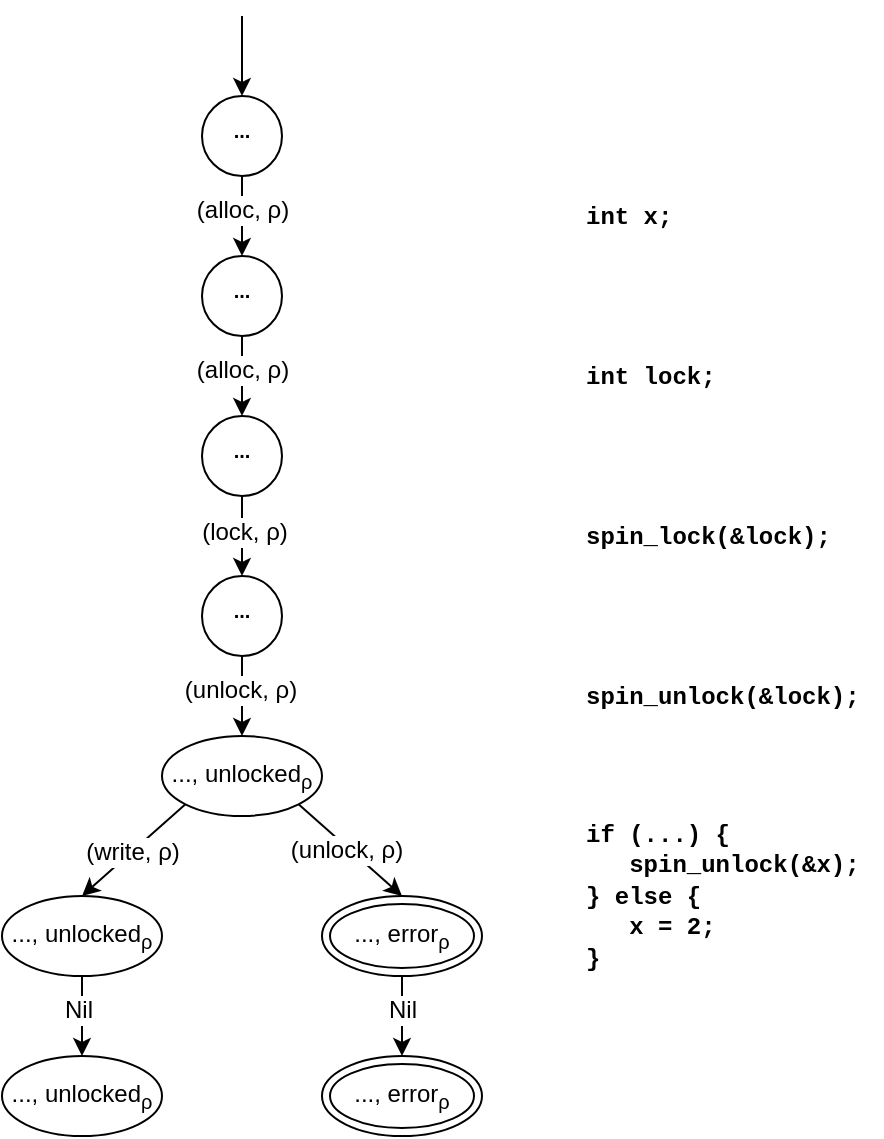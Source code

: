 <mxfile version="12.6.5" type="device"><diagram id="bZE76Elo-nLqv256qLl0" name="Page-1"><mxGraphModel dx="946" dy="641" grid="1" gridSize="10" guides="1" tooltips="1" connect="1" arrows="1" fold="1" page="1" pageScale="1" pageWidth="827" pageHeight="1169" math="0" shadow="0"><root><mxCell id="0"/><mxCell id="1" parent="0"/><mxCell id="5weSa2UVw71cW_7Agxid-14" value="" style="group" parent="1" vertex="1" connectable="0"><mxGeometry x="330" y="130" width="150" height="390" as="geometry"/></mxCell><mxCell id="Pvk2FdC-aQeLnYgF8jgj-6" value="&lt;font face=&quot;Courier New&quot;&gt;int lock;&lt;/font&gt;" style="text;html=1;align=left;verticalAlign=middle;resizable=0;points=[];autosize=1;fontStyle=1" parent="5weSa2UVw71cW_7Agxid-14" vertex="1"><mxGeometry y="80" width="80" height="20" as="geometry"/></mxCell><mxCell id="Pvk2FdC-aQeLnYgF8jgj-7" value="&lt;font face=&quot;Courier New&quot;&gt;spin_unlock(&amp;amp;lock);&lt;/font&gt;" style="text;html=1;align=left;verticalAlign=middle;resizable=0;points=[];autosize=1;fontStyle=1" parent="5weSa2UVw71cW_7Agxid-14" vertex="1"><mxGeometry y="240" width="150" height="20" as="geometry"/></mxCell><mxCell id="Pvk2FdC-aQeLnYgF8jgj-14" value="&lt;font face=&quot;Courier New&quot;&gt;if (...) { &lt;br&gt;&amp;nbsp; &amp;nbsp;spin_unlock(&amp;amp;x);&lt;/font&gt;&lt;font face=&quot;Courier New&quot;&gt;&lt;br&gt;} else { &lt;br&gt;&amp;nbsp; &amp;nbsp;x = 2;&lt;/font&gt;&lt;font face=&quot;Courier New&quot;&gt;&lt;br&gt;}&lt;/font&gt;" style="text;html=1;align=left;verticalAlign=middle;resizable=0;points=[];autosize=1;fontStyle=1" parent="5weSa2UVw71cW_7Agxid-14" vertex="1"><mxGeometry y="310" width="150" height="80" as="geometry"/></mxCell><mxCell id="Fw071Od9tRU07s66t_8l-6" value="&lt;font face=&quot;Courier New&quot;&gt;spin_lock(&amp;amp;lock);&lt;/font&gt;" style="text;html=1;align=left;verticalAlign=middle;resizable=0;points=[];autosize=1;fontStyle=1" parent="5weSa2UVw71cW_7Agxid-14" vertex="1"><mxGeometry y="160" width="140" height="20" as="geometry"/></mxCell><mxCell id="Fw071Od9tRU07s66t_8l-7" value="&lt;font face=&quot;Courier New&quot;&gt;int x;&lt;/font&gt;" style="text;html=1;align=left;verticalAlign=middle;resizable=0;points=[];autosize=1;fontStyle=1" parent="5weSa2UVw71cW_7Agxid-14" vertex="1"><mxGeometry width="60" height="20" as="geometry"/></mxCell><mxCell id="5weSa2UVw71cW_7Agxid-47" value="" style="group" parent="1" vertex="1" connectable="0"><mxGeometry x="40" y="40" width="240" height="560" as="geometry"/></mxCell><mxCell id="5weSa2UVw71cW_7Agxid-22" value="&lt;font style=&quot;font-size: 12px&quot;&gt;...,&amp;nbsp;unlocked&lt;sub&gt;ρ&lt;/sub&gt;&lt;/font&gt;" style="ellipse;whiteSpace=wrap;html=1;fontSize=10;" parent="5weSa2UVw71cW_7Agxid-47" vertex="1"><mxGeometry x="80" y="360" width="80" height="40" as="geometry"/></mxCell><mxCell id="5weSa2UVw71cW_7Agxid-23" value="&lt;font style=&quot;font-size: 12px&quot;&gt;...,&amp;nbsp;unlocked&lt;sub&gt;ρ&lt;/sub&gt;&lt;/font&gt;" style="ellipse;whiteSpace=wrap;html=1;fontSize=10;" parent="5weSa2UVw71cW_7Agxid-47" vertex="1"><mxGeometry y="440" width="80" height="40" as="geometry"/></mxCell><mxCell id="5weSa2UVw71cW_7Agxid-38" style="rounded=0;orthogonalLoop=1;jettySize=auto;html=1;exitX=0;exitY=1;exitDx=0;exitDy=0;entryX=0.5;entryY=0;entryDx=0;entryDy=0;fontSize=10;" parent="5weSa2UVw71cW_7Agxid-47" source="5weSa2UVw71cW_7Agxid-22" target="5weSa2UVw71cW_7Agxid-23" edge="1"><mxGeometry relative="1" as="geometry"/></mxCell><mxCell id="5weSa2UVw71cW_7Agxid-43" value="&lt;span style=&quot;font-size: 12px&quot;&gt;(write,&amp;nbsp;ρ)&lt;/span&gt;" style="text;html=1;align=center;verticalAlign=middle;resizable=0;points=[];labelBackgroundColor=#ffffff;fontSize=10;" parent="5weSa2UVw71cW_7Agxid-38" vertex="1" connectable="0"><mxGeometry x="0.058" y="-1" relative="1" as="geometry"><mxPoint x="1" as="offset"/></mxGeometry></mxCell><mxCell id="5weSa2UVw71cW_7Agxid-24" value="&lt;font style=&quot;font-size: 12px&quot;&gt;&lt;span style=&quot;white-space: normal&quot;&gt;..., error&lt;/span&gt;&lt;span style=&quot;white-space: normal&quot;&gt;&lt;sub&gt;ρ&lt;/sub&gt;&lt;/span&gt;&lt;/font&gt;" style="ellipse;shape=doubleEllipse;whiteSpace=wrap;html=1;fontSize=10;" parent="5weSa2UVw71cW_7Agxid-47" vertex="1"><mxGeometry x="160" y="440" width="80" height="40" as="geometry"/></mxCell><mxCell id="5weSa2UVw71cW_7Agxid-39" style="rounded=0;orthogonalLoop=1;jettySize=auto;html=1;exitX=1;exitY=1;exitDx=0;exitDy=0;entryX=0.5;entryY=0;entryDx=0;entryDy=0;fontSize=10;" parent="5weSa2UVw71cW_7Agxid-47" source="5weSa2UVw71cW_7Agxid-22" target="5weSa2UVw71cW_7Agxid-24" edge="1"><mxGeometry relative="1" as="geometry"/></mxCell><mxCell id="5weSa2UVw71cW_7Agxid-44" value="&lt;span style=&quot;font-size: 12px&quot;&gt;(unlock,&amp;nbsp;ρ)&lt;/span&gt;" style="text;html=1;align=center;verticalAlign=middle;resizable=0;points=[];labelBackgroundColor=#ffffff;fontSize=10;" parent="5weSa2UVw71cW_7Agxid-39" vertex="1" connectable="0"><mxGeometry x="-0.105" y="1" relative="1" as="geometry"><mxPoint y="3.04" as="offset"/></mxGeometry></mxCell><mxCell id="5weSa2UVw71cW_7Agxid-25" value="&lt;font style=&quot;font-size: 12px&quot;&gt;&lt;span style=&quot;white-space: normal&quot;&gt;..., error&lt;/span&gt;&lt;span style=&quot;white-space: normal&quot;&gt;&lt;sub&gt;ρ&lt;/sub&gt;&lt;/span&gt;&lt;/font&gt;" style="ellipse;shape=doubleEllipse;whiteSpace=wrap;html=1;fontSize=10;" parent="5weSa2UVw71cW_7Agxid-47" vertex="1"><mxGeometry x="160" y="520" width="80" height="40" as="geometry"/></mxCell><mxCell id="5weSa2UVw71cW_7Agxid-41" style="rounded=0;orthogonalLoop=1;jettySize=auto;html=1;exitX=0.5;exitY=1;exitDx=0;exitDy=0;fontSize=10;entryX=0.5;entryY=0;entryDx=0;entryDy=0;" parent="5weSa2UVw71cW_7Agxid-47" source="5weSa2UVw71cW_7Agxid-23" target="iowEzdVCIUToP_R_yXYE-2" edge="1"><mxGeometry relative="1" as="geometry"><mxPoint x="40" y="520" as="targetPoint"/></mxGeometry></mxCell><mxCell id="5weSa2UVw71cW_7Agxid-45" value="&lt;font style=&quot;font-size: 12px&quot;&gt;Nil&lt;/font&gt;" style="text;html=1;align=center;verticalAlign=middle;resizable=0;points=[];labelBackgroundColor=#ffffff;fontSize=10;" parent="5weSa2UVw71cW_7Agxid-41" vertex="1" connectable="0"><mxGeometry x="-0.142" y="-2" relative="1" as="geometry"><mxPoint as="offset"/></mxGeometry></mxCell><mxCell id="5weSa2UVw71cW_7Agxid-40" style="rounded=0;orthogonalLoop=1;jettySize=auto;html=1;exitX=0.5;exitY=1;exitDx=0;exitDy=0;fontSize=10;entryX=0.5;entryY=0;entryDx=0;entryDy=0;" parent="5weSa2UVw71cW_7Agxid-47" source="5weSa2UVw71cW_7Agxid-24" target="5weSa2UVw71cW_7Agxid-25" edge="1"><mxGeometry relative="1" as="geometry"><mxPoint x="210" y="510" as="targetPoint"/></mxGeometry></mxCell><mxCell id="5weSa2UVw71cW_7Agxid-46" value="&lt;font style=&quot;font-size: 12px&quot;&gt;Nil&lt;/font&gt;" style="text;html=1;align=center;verticalAlign=middle;resizable=0;points=[];labelBackgroundColor=#ffffff;fontSize=10;" parent="5weSa2UVw71cW_7Agxid-40" vertex="1" connectable="0"><mxGeometry x="-0.121" y="1" relative="1" as="geometry"><mxPoint x="-1" y="-1" as="offset"/></mxGeometry></mxCell><mxCell id="5weSa2UVw71cW_7Agxid-26" value="&lt;sup&gt;...&lt;/sup&gt;" style="ellipse;whiteSpace=wrap;html=1;aspect=fixed;fontStyle=1" parent="5weSa2UVw71cW_7Agxid-47" vertex="1"><mxGeometry x="100" y="200" width="40" height="40" as="geometry"/></mxCell><mxCell id="5weSa2UVw71cW_7Agxid-27" value="" style="endArrow=classic;html=1;entryX=0.5;entryY=0;entryDx=0;entryDy=0;exitX=0.5;exitY=1;exitDx=0;exitDy=0;" parent="5weSa2UVw71cW_7Agxid-47" source="5weSa2UVw71cW_7Agxid-32" target="5weSa2UVw71cW_7Agxid-26" edge="1"><mxGeometry width="50" height="50" relative="1" as="geometry"><mxPoint x="120" y="170" as="sourcePoint"/><mxPoint x="150" y="310" as="targetPoint"/></mxGeometry></mxCell><mxCell id="5weSa2UVw71cW_7Agxid-28" value="(alloc, ρ)" style="text;html=1;align=center;verticalAlign=middle;resizable=0;points=[];labelBackgroundColor=#ffffff;" parent="5weSa2UVw71cW_7Agxid-27" vertex="1" connectable="0"><mxGeometry x="-0.4" y="1" relative="1" as="geometry"><mxPoint x="-1" y="5" as="offset"/></mxGeometry></mxCell><mxCell id="5weSa2UVw71cW_7Agxid-29" value="" style="endArrow=classic;html=1;exitX=0.5;exitY=1;exitDx=0;exitDy=0;entryX=0.5;entryY=0;entryDx=0;entryDy=0;" parent="5weSa2UVw71cW_7Agxid-47" source="5weSa2UVw71cW_7Agxid-26" target="5weSa2UVw71cW_7Agxid-31" edge="1"><mxGeometry width="50" height="50" relative="1" as="geometry"><mxPoint x="100" y="360" as="sourcePoint"/><mxPoint x="140" y="330" as="targetPoint"/></mxGeometry></mxCell><mxCell id="5weSa2UVw71cW_7Agxid-30" value="(lock, ρ)" style="text;html=1;align=center;verticalAlign=middle;resizable=0;points=[];labelBackgroundColor=#ffffff;" parent="5weSa2UVw71cW_7Agxid-29" vertex="1" connectable="0"><mxGeometry x="-0.2" y="1" relative="1" as="geometry"><mxPoint y="2" as="offset"/></mxGeometry></mxCell><mxCell id="5weSa2UVw71cW_7Agxid-37" style="edgeStyle=orthogonalEdgeStyle;rounded=0;orthogonalLoop=1;jettySize=auto;html=1;exitX=0.5;exitY=1;exitDx=0;exitDy=0;entryX=0.5;entryY=0;entryDx=0;entryDy=0;fontSize=10;" parent="5weSa2UVw71cW_7Agxid-47" source="5weSa2UVw71cW_7Agxid-31" target="5weSa2UVw71cW_7Agxid-22" edge="1"><mxGeometry relative="1" as="geometry"/></mxCell><mxCell id="5weSa2UVw71cW_7Agxid-42" value="&lt;span style=&quot;font-size: 12px&quot;&gt;(unlock, ρ)&lt;/span&gt;" style="text;html=1;align=center;verticalAlign=middle;resizable=0;points=[];labelBackgroundColor=#ffffff;fontSize=10;" parent="5weSa2UVw71cW_7Agxid-37" vertex="1" connectable="0"><mxGeometry x="-0.15" y="-1" relative="1" as="geometry"><mxPoint as="offset"/></mxGeometry></mxCell><mxCell id="5weSa2UVw71cW_7Agxid-31" value="&lt;sup&gt;...&lt;/sup&gt;" style="ellipse;whiteSpace=wrap;html=1;aspect=fixed;fontStyle=1" parent="5weSa2UVw71cW_7Agxid-47" vertex="1"><mxGeometry x="100" y="280" width="40" height="40" as="geometry"/></mxCell><mxCell id="5weSa2UVw71cW_7Agxid-32" value="&lt;sup&gt;...&lt;/sup&gt;" style="ellipse;whiteSpace=wrap;html=1;aspect=fixed;fontStyle=1" parent="5weSa2UVw71cW_7Agxid-47" vertex="1"><mxGeometry x="100" y="120" width="40" height="40" as="geometry"/></mxCell><mxCell id="5weSa2UVw71cW_7Agxid-33" value="" style="endArrow=classic;html=1;entryX=0.5;entryY=0;entryDx=0;entryDy=0;exitX=0.5;exitY=1;exitDx=0;exitDy=0;" parent="5weSa2UVw71cW_7Agxid-47" source="5weSa2UVw71cW_7Agxid-35" target="5weSa2UVw71cW_7Agxid-32" edge="1"><mxGeometry width="50" height="50" relative="1" as="geometry"><mxPoint x="120" y="80" as="sourcePoint"/><mxPoint x="130" y="220" as="targetPoint"/></mxGeometry></mxCell><mxCell id="5weSa2UVw71cW_7Agxid-34" value="(alloc, ρ)" style="text;html=1;align=center;verticalAlign=middle;resizable=0;points=[];labelBackgroundColor=#ffffff;" parent="5weSa2UVw71cW_7Agxid-33" vertex="1" connectable="0"><mxGeometry x="-0.05" relative="1" as="geometry"><mxPoint y="-2" as="offset"/></mxGeometry></mxCell><mxCell id="5weSa2UVw71cW_7Agxid-35" value="&lt;sup&gt;...&lt;/sup&gt;" style="ellipse;whiteSpace=wrap;html=1;aspect=fixed;fontStyle=1" parent="5weSa2UVw71cW_7Agxid-47" vertex="1"><mxGeometry x="100" y="40" width="40" height="40" as="geometry"/></mxCell><mxCell id="5weSa2UVw71cW_7Agxid-36" value="" style="endArrow=classic;html=1;entryX=0.5;entryY=0;entryDx=0;entryDy=0;" parent="5weSa2UVw71cW_7Agxid-47" target="5weSa2UVw71cW_7Agxid-35" edge="1"><mxGeometry width="50" height="50" relative="1" as="geometry"><mxPoint x="120" as="sourcePoint"/><mxPoint x="140" y="230" as="targetPoint"/></mxGeometry></mxCell><mxCell id="iowEzdVCIUToP_R_yXYE-2" value="&lt;font style=&quot;font-size: 12px&quot;&gt;...,&amp;nbsp;unlocked&lt;sub&gt;ρ&lt;/sub&gt;&lt;/font&gt;" style="ellipse;whiteSpace=wrap;html=1;fontSize=10;" vertex="1" parent="5weSa2UVw71cW_7Agxid-47"><mxGeometry y="520" width="80" height="40" as="geometry"/></mxCell></root></mxGraphModel></diagram></mxfile>